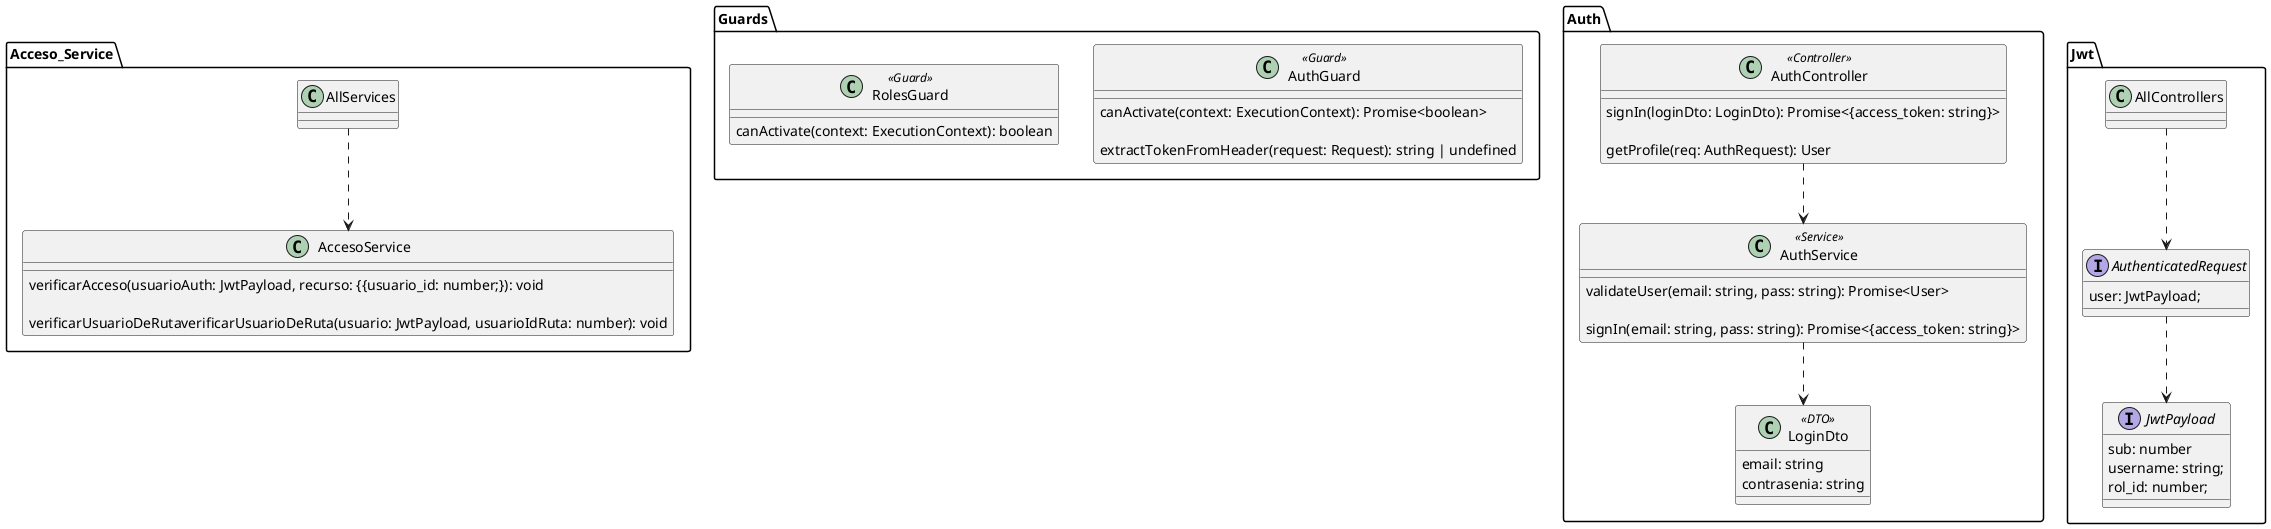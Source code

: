 @startuml AdoptAR

skinparam Linetype ortho

package Acceso_Service{

    class AllServices {

    }

    class AccesoService{

    verificarAcceso(usuarioAuth: JwtPayload, recurso: {{usuario_id: number;}): void    

    verificarUsuarioDeRutaverificarUsuarioDeRuta(usuario: JwtPayload, usuarioIdRuta: number): void

    }

}

package Guards {
    class AuthGuard <<Guard>> {

        canActivate(context: ExecutionContext): Promise<boolean>

        extractTokenFromHeader(request: Request): string | undefined
    }

    class RolesGuard <<Guard>> {

        canActivate(context: ExecutionContext): boolean
    }
}

package Auth {

    class AuthService <<Service>> {
        validateUser(email: string, pass: string): Promise<User>

        signIn(email: string, pass: string): Promise<{access_token: string}>

    }

    class AuthController <<Controller>> {

        signIn(loginDto: LoginDto): Promise<{access_token: string}>

        getProfile(req: AuthRequest): User
    }

    class LoginDto <<DTO>> {
    email: string
    contrasenia: string
    }
}

package Jwt {

    class AllControllers{

    }

    interface JwtPayload {
        sub: number
        username: string;
        rol_id: number;
    }

    interface AuthenticatedRequest {
        user: JwtPayload;
    }
}





/' Relaciones '/
AuthController ..> AuthService 
AuthService ..> LoginDto

AuthenticatedRequest ..> JwtPayload

AllServices ..> AccesoService
AllControllers ..> AuthenticatedRequest

@enduml